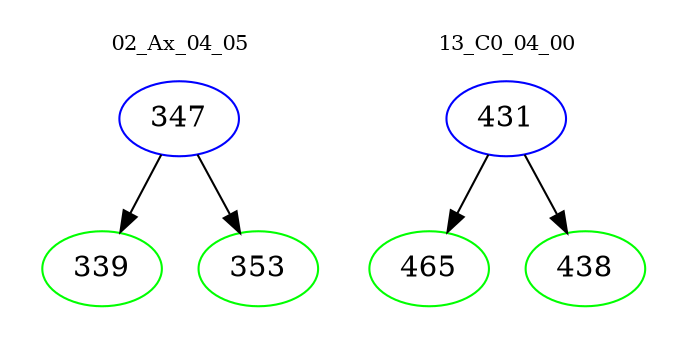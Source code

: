 digraph{
subgraph cluster_0 {
color = white
label = "02_Ax_04_05";
fontsize=10;
T0_347 [label="347", color="blue"]
T0_347 -> T0_339 [color="black"]
T0_339 [label="339", color="green"]
T0_347 -> T0_353 [color="black"]
T0_353 [label="353", color="green"]
}
subgraph cluster_1 {
color = white
label = "13_C0_04_00";
fontsize=10;
T1_431 [label="431", color="blue"]
T1_431 -> T1_465 [color="black"]
T1_465 [label="465", color="green"]
T1_431 -> T1_438 [color="black"]
T1_438 [label="438", color="green"]
}
}
